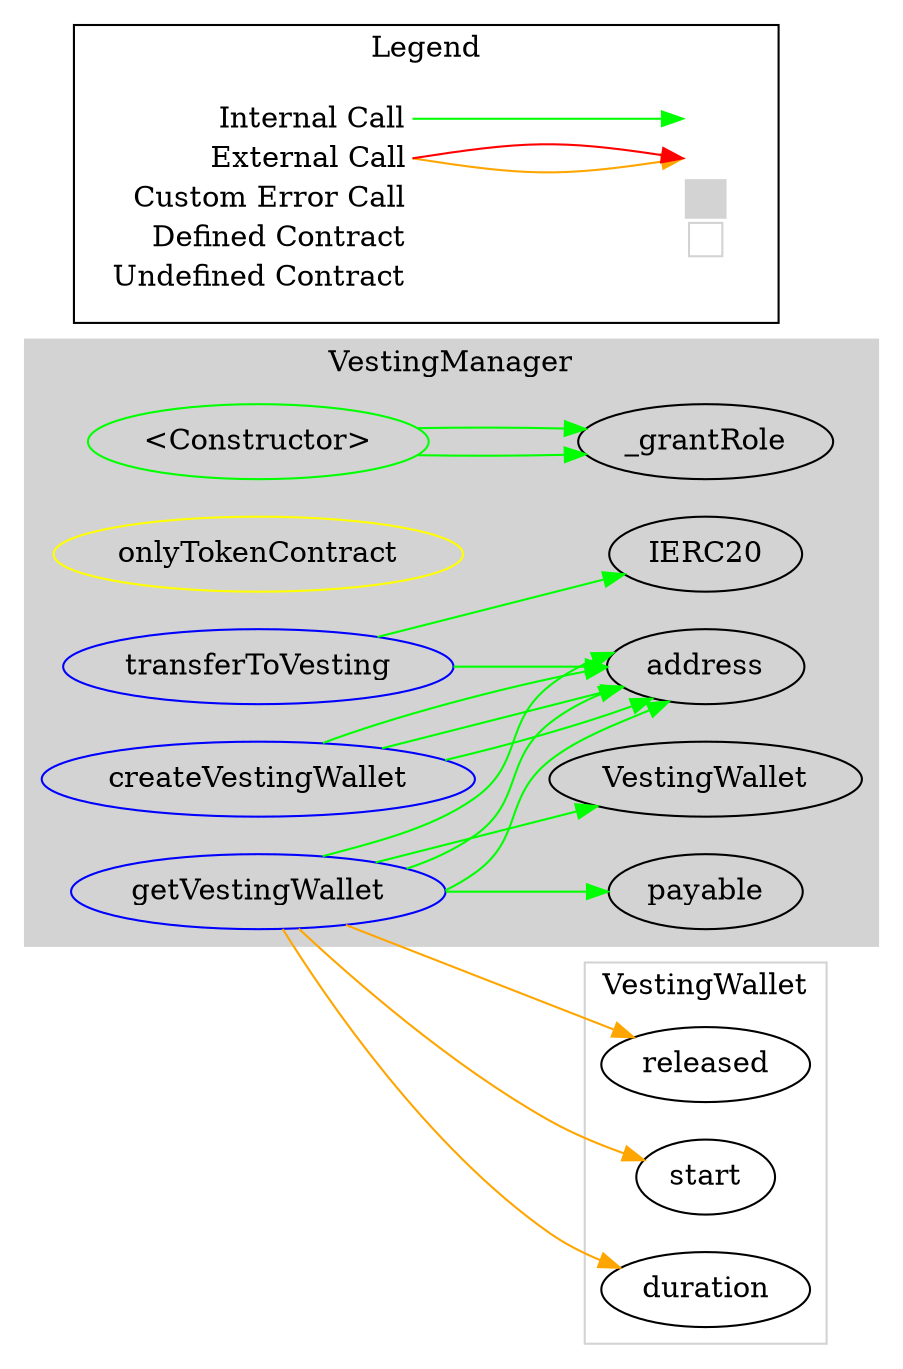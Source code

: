 digraph G {
  graph [ ratio = "auto", page = "100", compound =true ];
subgraph "clusterVestingManager" {
  graph [ label = "VestingManager", color = "lightgray", style = "filled", bgcolor = "lightgray" ];
  "VestingManager.<Constructor>" [ label = "<Constructor>", color = "green" ];
  "VestingManager.onlyTokenContract" [ label = "onlyTokenContract", color = "yellow" ];
  "VestingManager.createVestingWallet" [ label = "createVestingWallet", color = "blue" ];
  "VestingManager.getVestingWallet" [ label = "getVestingWallet", color = "blue" ];
  "VestingManager.transferToVesting" [ label = "transferToVesting", color = "blue" ];
  "VestingManager._grantRole" [ label = "_grantRole" ];
  "VestingManager.address" [ label = "address" ];
  "VestingManager.VestingWallet" [ label = "VestingWallet" ];
  "VestingManager.payable" [ label = "payable" ];
  "VestingManager.IERC20" [ label = "IERC20" ];
}

subgraph "clusterVestingWallet" {
  graph [ label = "VestingWallet", color = "lightgray" ];
  "VestingWallet.released" [ label = "released" ];
  "VestingWallet.start" [ label = "start" ];
  "VestingWallet.duration" [ label = "duration" ];
}

  "VestingManager.<Constructor>";
  "VestingManager._grantRole";
  "VestingManager.createVestingWallet";
  "VestingManager.address";
  "VestingManager.getVestingWallet";
  "VestingManager.VestingWallet";
  "VestingManager.payable";
  "VestingWallet.released";
  "VestingWallet.start";
  "VestingWallet.duration";
  "VestingManager.transferToVesting";
  "VestingManager.IERC20";
  "VestingManager.<Constructor>" -> "VestingManager._grantRole" [ color = "green" ];
  "VestingManager.<Constructor>" -> "VestingManager._grantRole" [ color = "green" ];
  "VestingManager.createVestingWallet" -> "VestingManager.address" [ color = "green" ];
  "VestingManager.createVestingWallet" -> "VestingManager.address" [ color = "green" ];
  "VestingManager.createVestingWallet" -> "VestingManager.address" [ color = "green" ];
  "VestingManager.getVestingWallet" -> "VestingManager.address" [ color = "green" ];
  "VestingManager.getVestingWallet" -> "VestingManager.VestingWallet" [ color = "green" ];
  "VestingManager.getVestingWallet" -> "VestingManager.payable" [ color = "green" ];
  "VestingManager.getVestingWallet" -> "VestingWallet.released" [ color = "orange" ];
  "VestingManager.getVestingWallet" -> "VestingManager.address" [ color = "green" ];
  "VestingManager.getVestingWallet" -> "VestingManager.address" [ color = "green" ];
  "VestingManager.getVestingWallet" -> "VestingWallet.start" [ color = "orange" ];
  "VestingManager.getVestingWallet" -> "VestingWallet.duration" [ color = "orange" ];
  "VestingManager.transferToVesting" -> "VestingManager.address" [ color = "green" ];
  "VestingManager.transferToVesting" -> "VestingManager.IERC20" [ color = "green" ];


rankdir=LR
node [shape=plaintext]
subgraph cluster_01 { 
label = "Legend";
key [label=<<table border="0" cellpadding="2" cellspacing="0" cellborder="0">
  <tr><td align="right" port="i1">Internal Call</td></tr>
  <tr><td align="right" port="i2">External Call</td></tr>
  <tr><td align="right" port="i2">Custom Error Call</td></tr>
  <tr><td align="right" port="i3">Defined Contract</td></tr>
  <tr><td align="right" port="i4">Undefined Contract</td></tr>
  </table>>]
key2 [label=<<table border="0" cellpadding="2" cellspacing="0" cellborder="0">
  <tr><td port="i1">&nbsp;&nbsp;&nbsp;</td></tr>
  <tr><td port="i2">&nbsp;&nbsp;&nbsp;</td></tr>
  <tr><td port="i3" bgcolor="lightgray">&nbsp;&nbsp;&nbsp;</td></tr>
  <tr><td port="i4">
    <table border="1" cellborder="0" cellspacing="0" cellpadding="7" color="lightgray">
      <tr>
       <td></td>
      </tr>
     </table>
  </td></tr>
  </table>>]
key:i1:e -> key2:i1:w [color="green"]
key:i2:e -> key2:i2:w [color="orange"]
key:i2:e -> key2:i2:w [color="red"]
}
}

